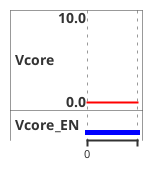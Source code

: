 {
  "sha1": "nyk816oqeyq9t7uonrlexbggqh4dhrp",
  "insertion": {
    "when": "2024-06-04T17:28:39.178Z",
    "url": "https://forum.plantuml.net/16198/is-it-possible-add-line-color-and-thickness-analog-variables",
    "user": "plantuml@gmail.com"
  }
}
@startuml
<style>
timingDiagram {
  .red {
    LineColor red
    LineThickness 2
  }

  .blue {
    LineColor blue
    LineThickness 5
  }
}
</style>

analog "Vcore" as VDD <<red>>
binary "Vcore_EN" as VDD_EN <<blue>>

@enduml
